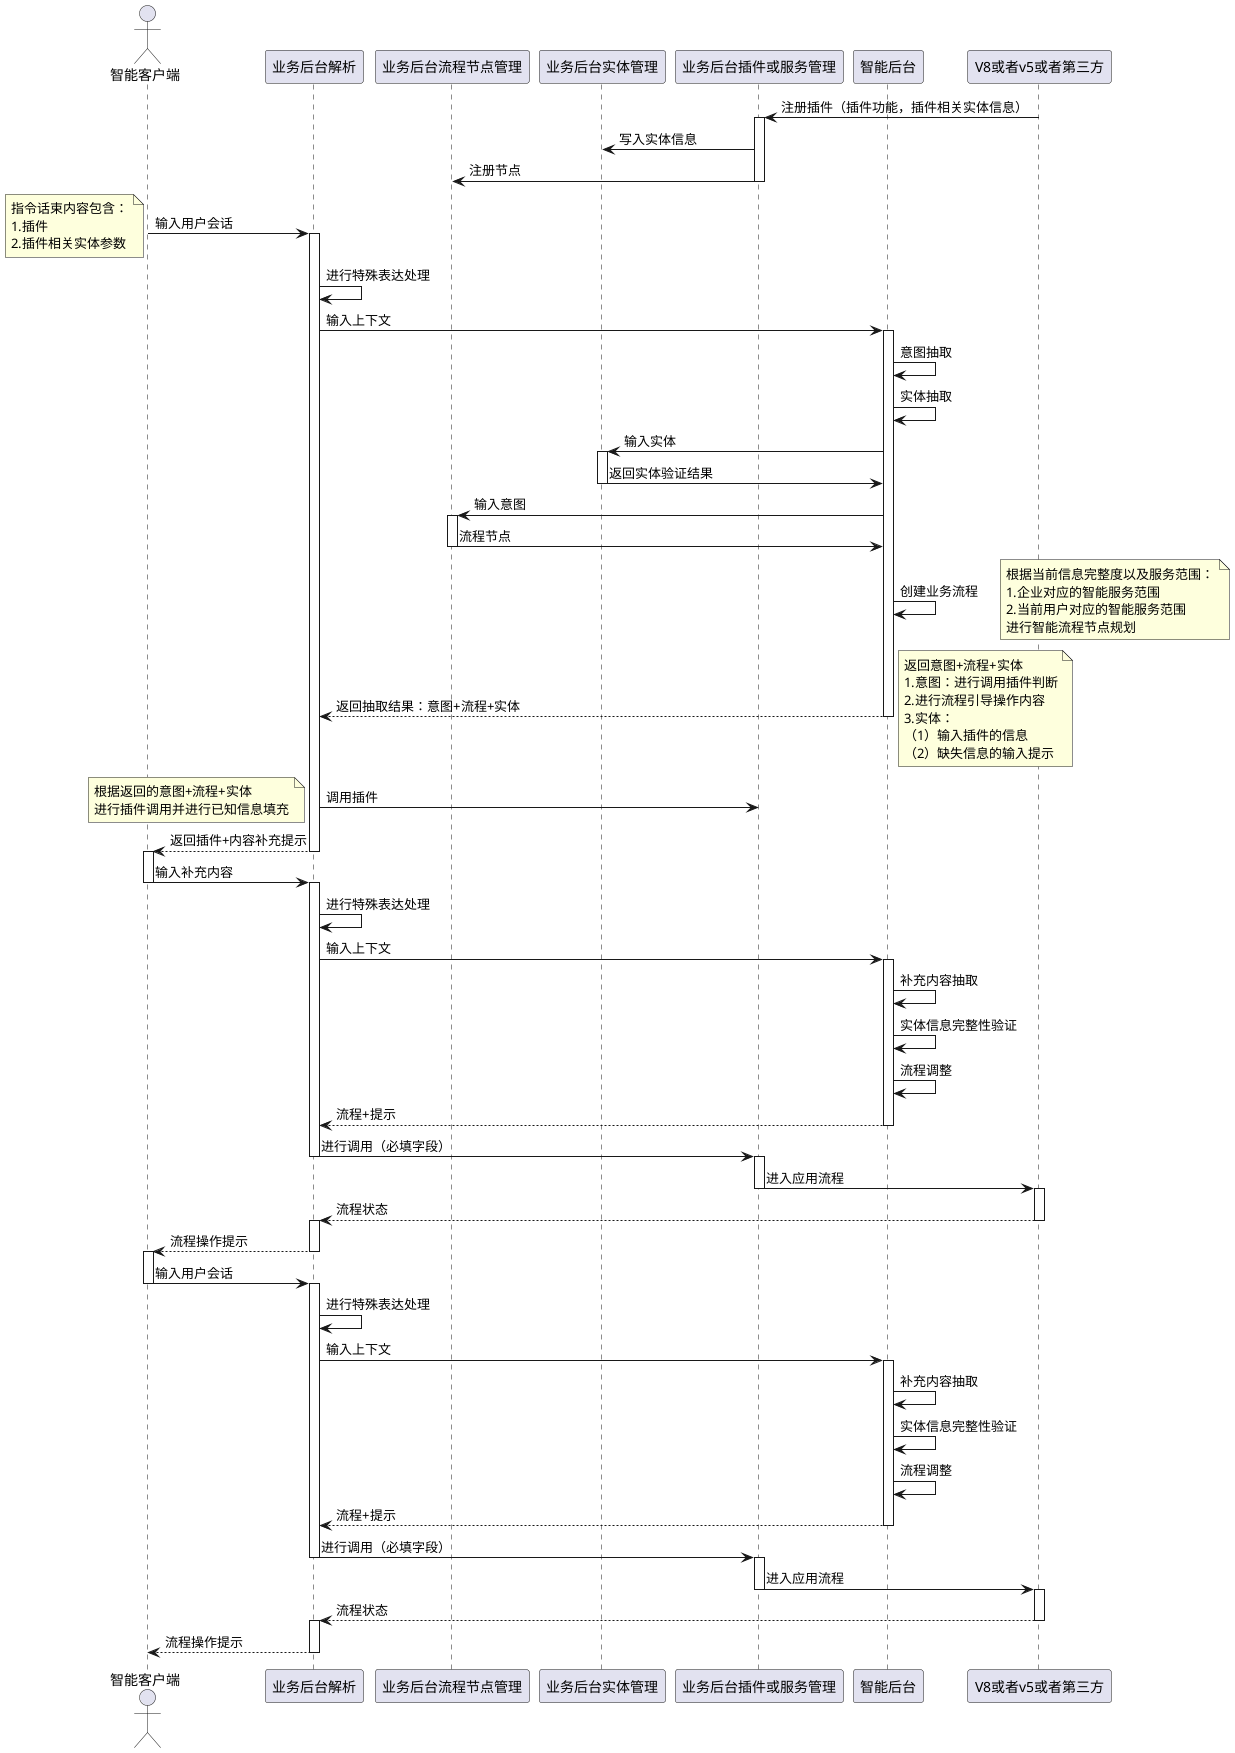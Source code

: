 @startuml ai_diagram

actor 智能客户端 as client
participant 业务后台解析 as analyser
participant 业务后台流程节点管理 as pnode
participant 业务后台实体管理 as entity
participant 业务后台插件或服务管理 as server
participant 智能后台 as model
participant V8或者v5或者第三方 as copilot


copilot -> server:注册插件（插件功能，插件相关实体信息）
activate server
server -> entity:写入实体信息
server -> pnode:注册节点
deactivate
client -> analyser: 输入用户会话
note left
    指令话束内容包含：
    1.插件
    2.插件相关实体参数
end note

activate analyser
analyser ->analyser:进行特殊表达处理
analyser ->model:输入上下文
activate model
model -> model:意图抽取
model -> model:实体抽取
model -> entity: 输入实体
activate entity
entity -> model: 返回实体验证结果
deactivate

model -> pnode:输入意图
activate pnode
pnode -> model:流程节点
deactivate
model -> model:创建业务流程
note right
    根据当前信息完整度以及服务范围：
    1.企业对应的智能服务范围
    2.当前用户对应的智能服务范围
    进行智能流程节点规划
end note
model --> analyser:返回抽取结果：意图+流程+实体
deactivate
note right
    返回意图+流程+实体
    1.意图：进行调用插件判断
    2.进行流程引导操作内容
    3.实体：
    （1）输入插件的信息
    （2）缺失信息的输入提示
end note

analyser -> server:调用插件
note left
    根据返回的意图+流程+实体
    进行插件调用并进行已知信息填充
end note
analyser --> client: 返回插件+内容补充提示
deactivate
activate client
client -> analyser: 输入补充内容
deactivate


activate analyser
analyser ->analyser :进行特殊表达处理
analyser ->model:输入上下文
activate model
model -> model:补充内容抽取
model -> model:实体信息完整性验证
model -> model:流程调整
model --> analyser:流程+提示
deactivate

analyser -> server: 进行调用（必填字段）
deactivate
activate server
server -> copilot:进入应用流程
deactivate

activate copilot
copilot --> analyser:流程状态
deactivate

activate analyser
analyser--> client:流程操作提示
deactivate

activate client
client -> analyser: 输入用户会话
deactivate
activate analyser
analyser ->analyser :进行特殊表达处理
analyser ->model:输入上下文
activate model
model -> model:补充内容抽取
model -> model:实体信息完整性验证
model -> model:流程调整
model --> analyser:流程+提示
deactivate

analyser -> server: 进行调用（必填字段）
deactivate
activate server
server -> copilot:进入应用流程
deactivate

activate copilot
copilot --> analyser:流程状态
deactivate

activate analyser
analyser--> client:流程操作提示
deactivate
@enduml